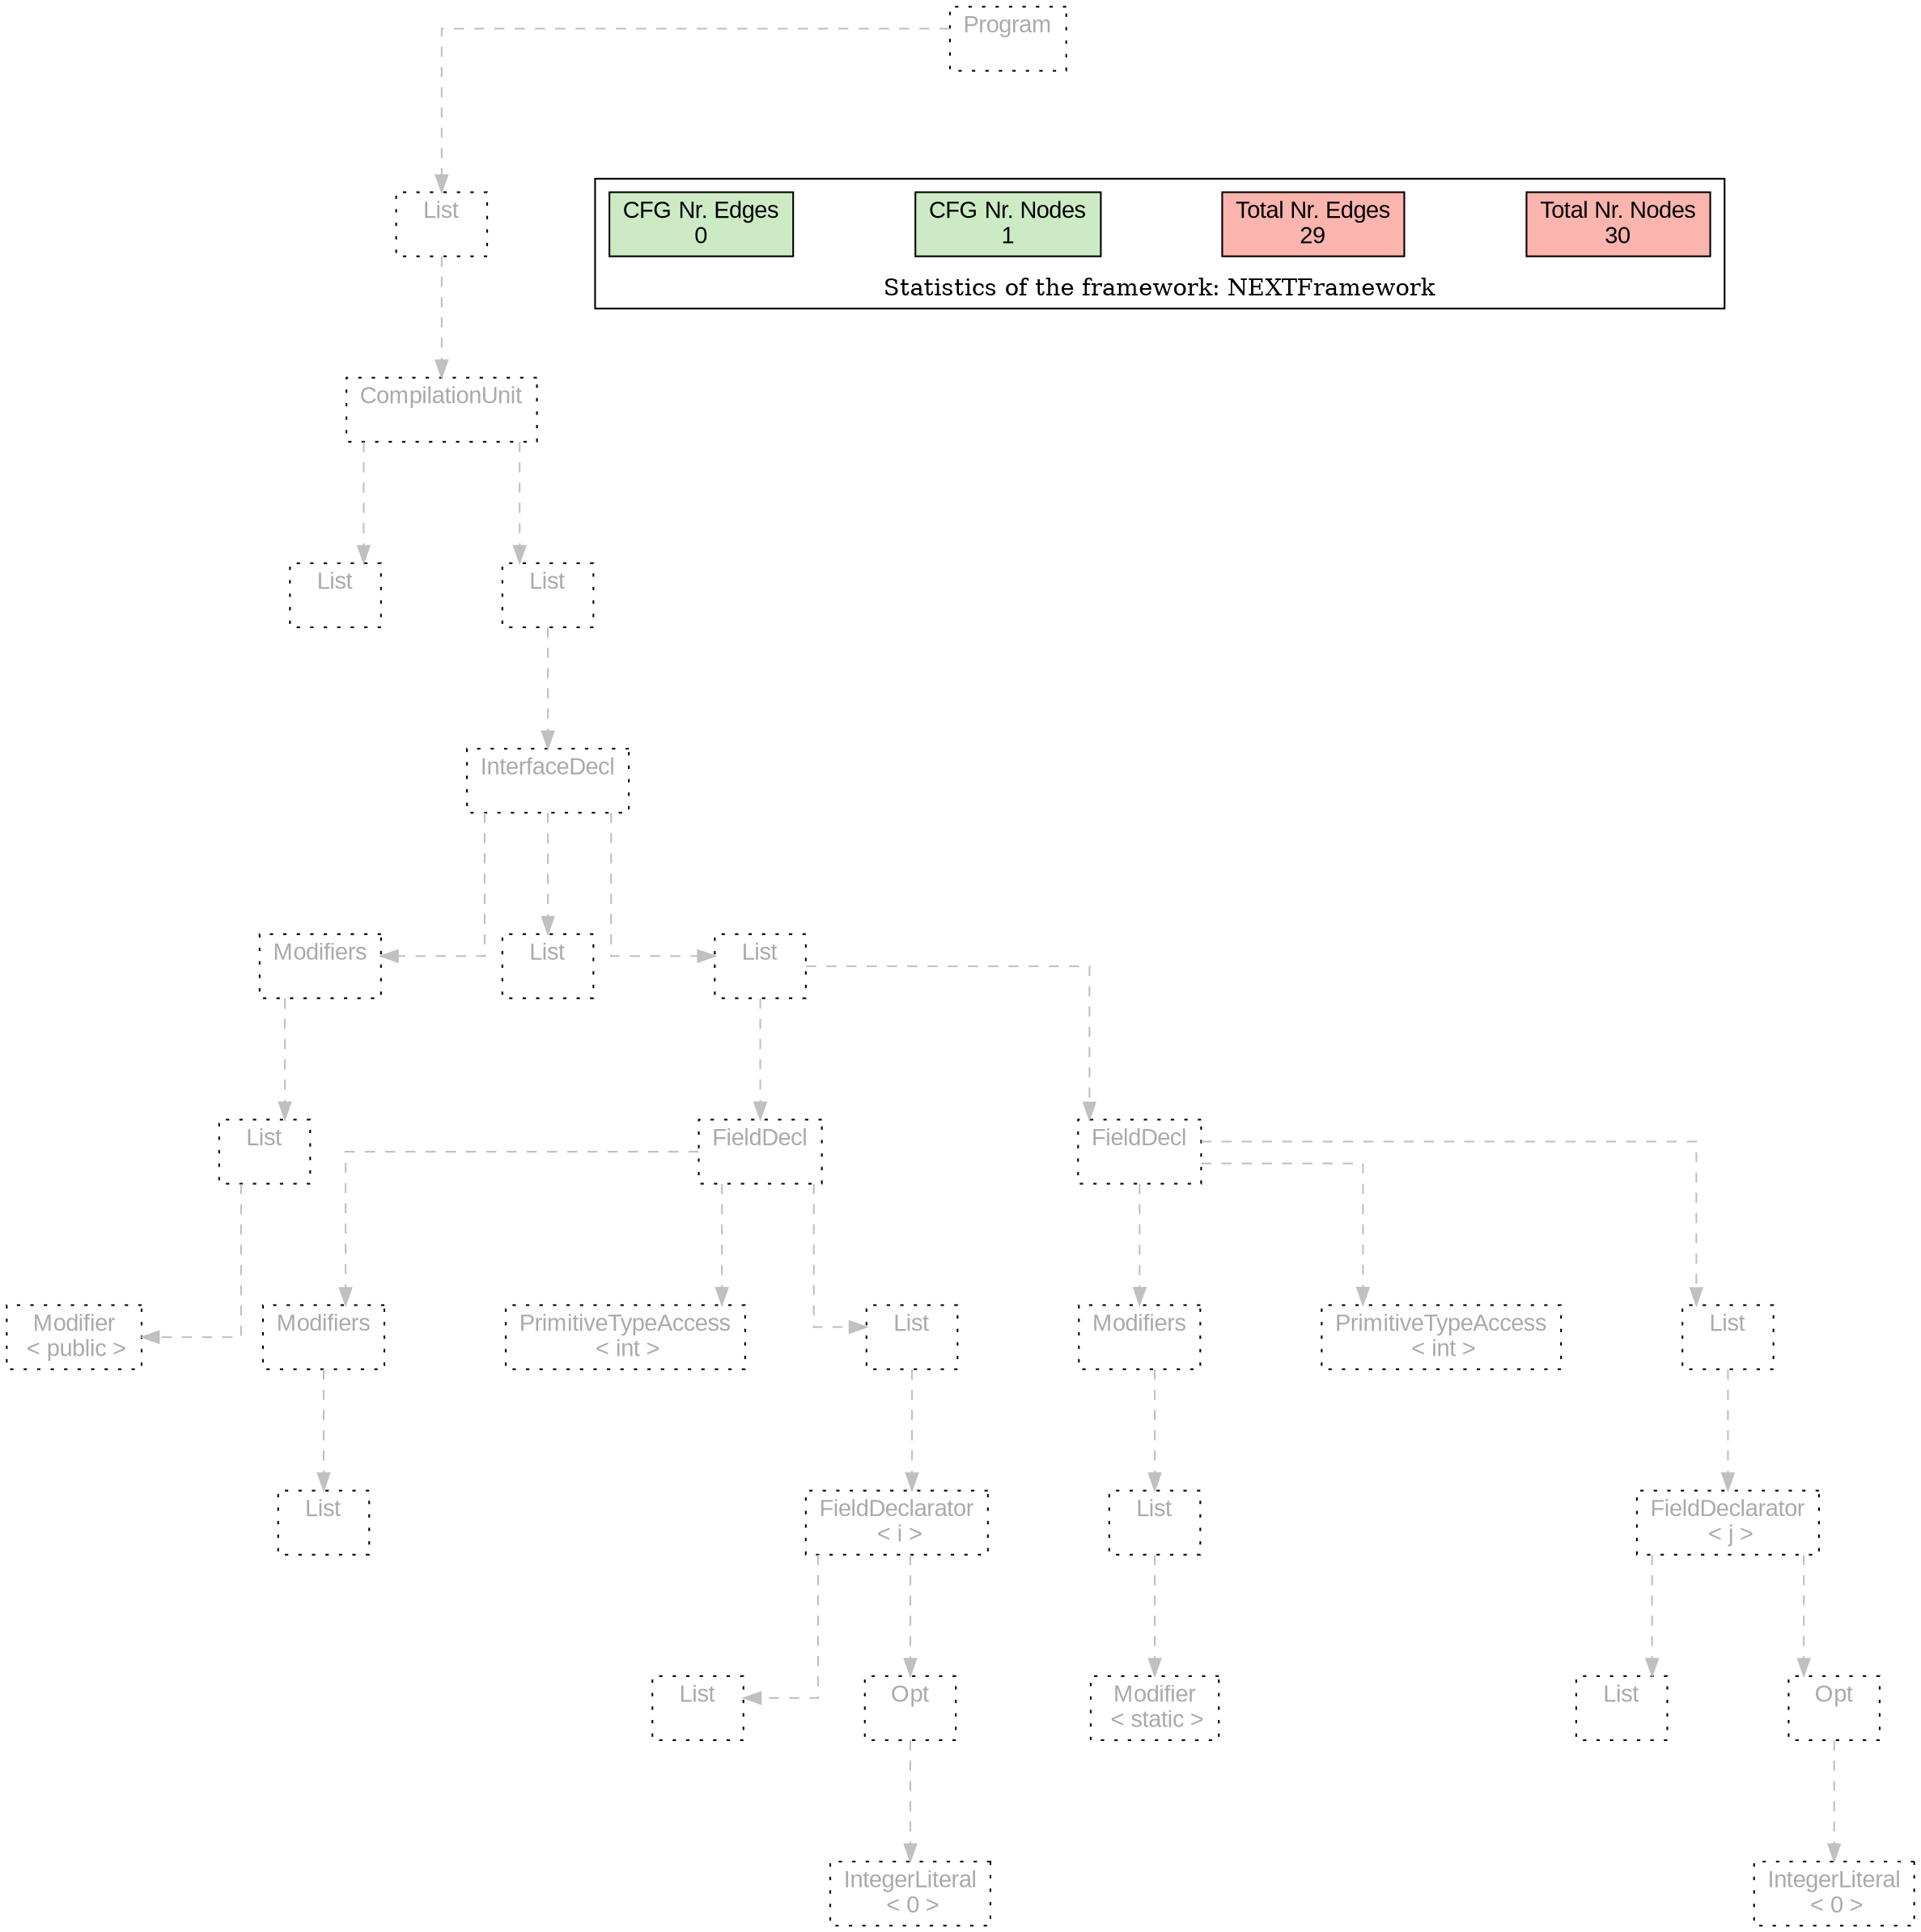 digraph G {
graph [splines=ortho, nodesep="1", ranksep="1"]
node [shape=rect, fontname=Arial];
{ rank = same; "Program[0]"}
{ rank = same; "List[1]"}
{ rank = same; "CompilationUnit[2]"}
{ rank = same; "List[3]"; "List[4]"}
{ rank = same; "InterfaceDecl[5]"}
{ rank = same; "Modifiers[6]"; "List[9]"; "List[10]"}
{ rank = same; "List[7]"; "FieldDecl[11]"; "FieldDecl[20]"}
{ rank = same; "Modifier[8]"; "Modifiers[12]"; "PrimitiveTypeAccess[14]"; "List[15]"; "Modifiers[21]"; "PrimitiveTypeAccess[24]"; "List[25]"}
{ rank = same; "List[13]"; "FieldDeclarator[16]"; "List[22]"; "FieldDeclarator[26]"}
{ rank = same; "List[17]"; "Opt[18]"; "Modifier[23]"; "List[27]"; "Opt[28]"}
{ rank = same; "IntegerLiteral[19]"; "IntegerLiteral[29]"}
"Program[0]" [label="Program\n ", style= dotted   fillcolor="#eeeeee" fontcolor="#aaaaaa"  ]
"List[1]" [label="List\n ", style= dotted   fillcolor="#eeeeee" fontcolor="#aaaaaa"  ]
"CompilationUnit[2]" [label="CompilationUnit\n ", style= dotted   fillcolor="#eeeeee" fontcolor="#aaaaaa"  ]
"List[3]" [label="List\n ", style= dotted   fillcolor="#eeeeee" fontcolor="#aaaaaa"  ]
"List[4]" [label="List\n ", style= dotted   fillcolor="#eeeeee" fontcolor="#aaaaaa"  ]
"InterfaceDecl[5]" [label="InterfaceDecl\n ", style= dotted   fillcolor="#eeeeee" fontcolor="#aaaaaa"  ]
"Modifiers[6]" [label="Modifiers\n ", style= dotted   fillcolor="#eeeeee" fontcolor="#aaaaaa"  ]
"List[7]" [label="List\n ", style= dotted   fillcolor="#eeeeee" fontcolor="#aaaaaa"  ]
"Modifier[8]" [label="Modifier\n < public >", style= dotted   fillcolor="#eeeeee" fontcolor="#aaaaaa"  ]
"List[9]" [label="List\n ", style= dotted   fillcolor="#eeeeee" fontcolor="#aaaaaa"  ]
"List[10]" [label="List\n ", style= dotted   fillcolor="#eeeeee" fontcolor="#aaaaaa"  ]
"FieldDecl[11]" [label="FieldDecl\n ", style= dotted   fillcolor="#eeeeee" fontcolor="#aaaaaa"  ]
"Modifiers[12]" [label="Modifiers\n ", style= dotted   fillcolor="#eeeeee" fontcolor="#aaaaaa"  ]
"List[13]" [label="List\n ", style= dotted   fillcolor="#eeeeee" fontcolor="#aaaaaa"  ]
"PrimitiveTypeAccess[14]" [label="PrimitiveTypeAccess\n < int >", style= dotted   fillcolor="#eeeeee" fontcolor="#aaaaaa"  ]
"List[15]" [label="List\n ", style= dotted   fillcolor="#eeeeee" fontcolor="#aaaaaa"  ]
"FieldDeclarator[16]" [label="FieldDeclarator\n < i >", style= dotted   fillcolor="#eeeeee" fontcolor="#aaaaaa"  ]
"List[17]" [label="List\n ", style= dotted   fillcolor="#eeeeee" fontcolor="#aaaaaa"  ]
"Opt[18]" [label="Opt\n ", style= dotted   fillcolor="#eeeeee" fontcolor="#aaaaaa"  ]
"IntegerLiteral[19]" [label="IntegerLiteral\n < 0 >", style= dotted   fillcolor="#eeeeee" fontcolor="#aaaaaa"  ]
"FieldDecl[20]" [label="FieldDecl\n ", style= dotted   fillcolor="#eeeeee" fontcolor="#aaaaaa"  ]
"Modifiers[21]" [label="Modifiers\n ", style= dotted   fillcolor="#eeeeee" fontcolor="#aaaaaa"  ]
"List[22]" [label="List\n ", style= dotted   fillcolor="#eeeeee" fontcolor="#aaaaaa"  ]
"Modifier[23]" [label="Modifier\n < static >", style= dotted   fillcolor="#eeeeee" fontcolor="#aaaaaa"  ]
"PrimitiveTypeAccess[24]" [label="PrimitiveTypeAccess\n < int >", style= dotted   fillcolor="#eeeeee" fontcolor="#aaaaaa"  ]
"List[25]" [label="List\n ", style= dotted   fillcolor="#eeeeee" fontcolor="#aaaaaa"  ]
"FieldDeclarator[26]" [label="FieldDeclarator\n < j >", style= dotted   fillcolor="#eeeeee" fontcolor="#aaaaaa"  ]
"List[27]" [label="List\n ", style= dotted   fillcolor="#eeeeee" fontcolor="#aaaaaa"  ]
"Opt[28]" [label="Opt\n ", style= dotted   fillcolor="#eeeeee" fontcolor="#aaaaaa"  ]
"IntegerLiteral[29]" [label="IntegerLiteral\n < 0 >", style= dotted   fillcolor="#eeeeee" fontcolor="#aaaaaa"  ]
"CompilationUnit[2]" -> "List[3]" [style=dashed, color=gray]
"List[7]" -> "Modifier[8]" [style=dashed, color=gray]
"Modifiers[6]" -> "List[7]" [style=dashed, color=gray]
"InterfaceDecl[5]" -> "Modifiers[6]" [style=dashed, color=gray]
"InterfaceDecl[5]" -> "List[9]" [style=dashed, color=gray]
"Modifiers[12]" -> "List[13]" [style=dashed, color=gray]
"FieldDecl[11]" -> "Modifiers[12]" [style=dashed, color=gray]
"FieldDecl[11]" -> "PrimitiveTypeAccess[14]" [style=dashed, color=gray]
"FieldDeclarator[16]" -> "List[17]" [style=dashed, color=gray]
"Opt[18]" -> "IntegerLiteral[19]" [style=dashed, color=gray]
"FieldDeclarator[16]" -> "Opt[18]" [style=dashed, color=gray]
"List[15]" -> "FieldDeclarator[16]" [style=dashed, color=gray]
"FieldDecl[11]" -> "List[15]" [style=dashed, color=gray]
"List[10]" -> "FieldDecl[11]" [style=dashed, color=gray]
"List[22]" -> "Modifier[23]" [style=dashed, color=gray]
"Modifiers[21]" -> "List[22]" [style=dashed, color=gray]
"FieldDecl[20]" -> "Modifiers[21]" [style=dashed, color=gray]
"FieldDecl[20]" -> "PrimitiveTypeAccess[24]" [style=dashed, color=gray]
"FieldDeclarator[26]" -> "List[27]" [style=dashed, color=gray]
"Opt[28]" -> "IntegerLiteral[29]" [style=dashed, color=gray]
"FieldDeclarator[26]" -> "Opt[28]" [style=dashed, color=gray]
"List[25]" -> "FieldDeclarator[26]" [style=dashed, color=gray]
"FieldDecl[20]" -> "List[25]" [style=dashed, color=gray]
"List[10]" -> "FieldDecl[20]" [style=dashed, color=gray]
"InterfaceDecl[5]" -> "List[10]" [style=dashed, color=gray]
"List[4]" -> "InterfaceDecl[5]" [style=dashed, color=gray]
"CompilationUnit[2]" -> "List[4]" [style=dashed, color=gray]
"List[1]" -> "CompilationUnit[2]" [style=dashed, color=gray]
"Program[0]" -> "List[1]" [style=dashed, color=gray]
"List[3]" -> "List[4]" [style=invis]
"Modifiers[6]" -> "List[9]" -> "List[10]" [style=invis]
"FieldDecl[11]" -> "FieldDecl[20]" [style=invis]
"Modifiers[12]" -> "PrimitiveTypeAccess[14]" -> "List[15]" [style=invis]
"List[17]" -> "Opt[18]" [style=invis]
"Modifiers[21]" -> "PrimitiveTypeAccess[24]" -> "List[25]" [style=invis]
"List[27]" -> "Opt[28]" [style=invis]

subgraph cluster_legend {
{node [style=filled, fillcolor=1, colorscheme="pastel13"]
Nodes [label="Total Nr. Nodes
30", fillcolor=1]
Edges [label="Total Nr. Edges
29", fillcolor=1]
NodesCFG [label="CFG Nr. Nodes
1", fillcolor=3]
EdgesCFG [label="CFG Nr. Edges
0", fillcolor=3]
Nodes-> "Program[0]" -> NodesCFG  [style="invis"]
Edges -> "Program[0]" ->EdgesCFG [style="invis"]}
label = "Statistics of the framework: NEXTFramework"
style="solid"
ranksep=0.05
nodesep=0.01
labelloc = b
len=2
}}